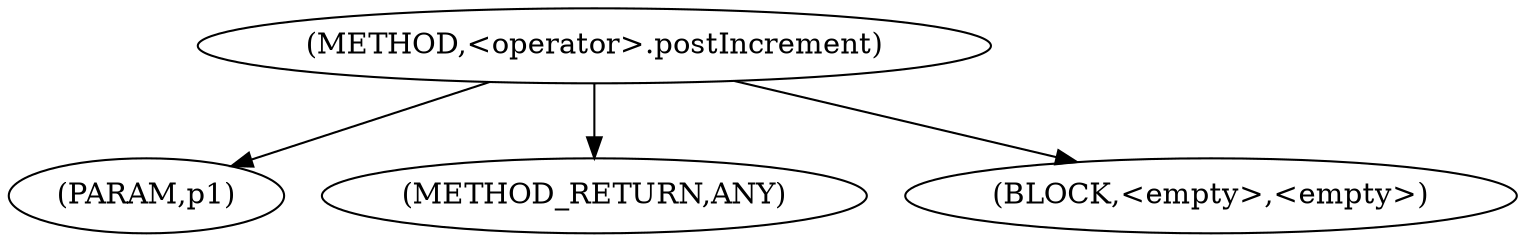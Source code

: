 digraph "&lt;operator&gt;.postIncrement" {  
"99989" [label = <(METHOD,&lt;operator&gt;.postIncrement)> ]
"99990" [label = <(PARAM,p1)> ]
"99991" [label = <(METHOD_RETURN,ANY)> ]
"99992" [label = <(BLOCK,&lt;empty&gt;,&lt;empty&gt;)> ]
  "99989" -> "99991" 
  "99989" -> "99990" 
  "99989" -> "99992" 
}
